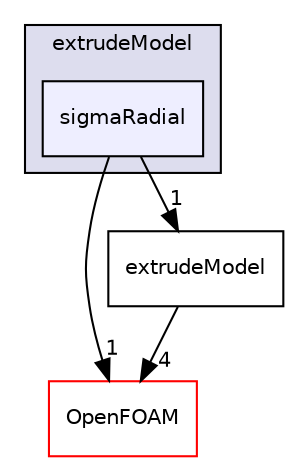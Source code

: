 digraph "src/mesh/extrudeModel/sigmaRadial" {
  bgcolor=transparent;
  compound=true
  node [ fontsize="10", fontname="Helvetica"];
  edge [ labelfontsize="10", labelfontname="Helvetica"];
  subgraph clusterdir_8ffb679a374cef825c70454904c9ea60 {
    graph [ bgcolor="#ddddee", pencolor="black", label="extrudeModel" fontname="Helvetica", fontsize="10", URL="dir_8ffb679a374cef825c70454904c9ea60.html"]
  dir_44087264b816771f27884b2d92d0ed21 [shape=box, label="sigmaRadial", style="filled", fillcolor="#eeeeff", pencolor="black", URL="dir_44087264b816771f27884b2d92d0ed21.html"];
  }
  dir_c5473ff19b20e6ec4dfe5c310b3778a8 [shape=box label="OpenFOAM" color="red" URL="dir_c5473ff19b20e6ec4dfe5c310b3778a8.html"];
  dir_072a70ecf265f9f34db16321b07bc568 [shape=box label="extrudeModel" URL="dir_072a70ecf265f9f34db16321b07bc568.html"];
  dir_072a70ecf265f9f34db16321b07bc568->dir_c5473ff19b20e6ec4dfe5c310b3778a8 [headlabel="4", labeldistance=1.5 headhref="dir_001761_001929.html"];
  dir_44087264b816771f27884b2d92d0ed21->dir_c5473ff19b20e6ec4dfe5c310b3778a8 [headlabel="1", labeldistance=1.5 headhref="dir_001768_001929.html"];
  dir_44087264b816771f27884b2d92d0ed21->dir_072a70ecf265f9f34db16321b07bc568 [headlabel="1", labeldistance=1.5 headhref="dir_001768_001761.html"];
}
